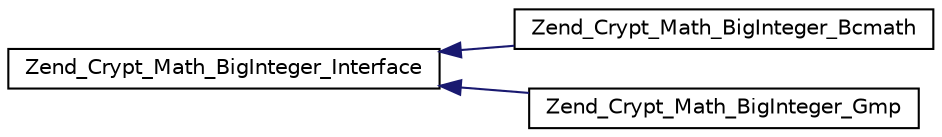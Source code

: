 digraph G
{
  edge [fontname="Helvetica",fontsize="10",labelfontname="Helvetica",labelfontsize="10"];
  node [fontname="Helvetica",fontsize="10",shape=record];
  rankdir="LR";
  Node1 [label="Zend_Crypt_Math_BigInteger_Interface",height=0.2,width=0.4,color="black", fillcolor="white", style="filled",URL="$interface_zend___crypt___math___big_integer___interface.html"];
  Node1 -> Node2 [dir="back",color="midnightblue",fontsize="10",style="solid",fontname="Helvetica"];
  Node2 [label="Zend_Crypt_Math_BigInteger_Bcmath",height=0.2,width=0.4,color="black", fillcolor="white", style="filled",URL="$class_zend___crypt___math___big_integer___bcmath.html"];
  Node1 -> Node3 [dir="back",color="midnightblue",fontsize="10",style="solid",fontname="Helvetica"];
  Node3 [label="Zend_Crypt_Math_BigInteger_Gmp",height=0.2,width=0.4,color="black", fillcolor="white", style="filled",URL="$class_zend___crypt___math___big_integer___gmp.html"];
}
